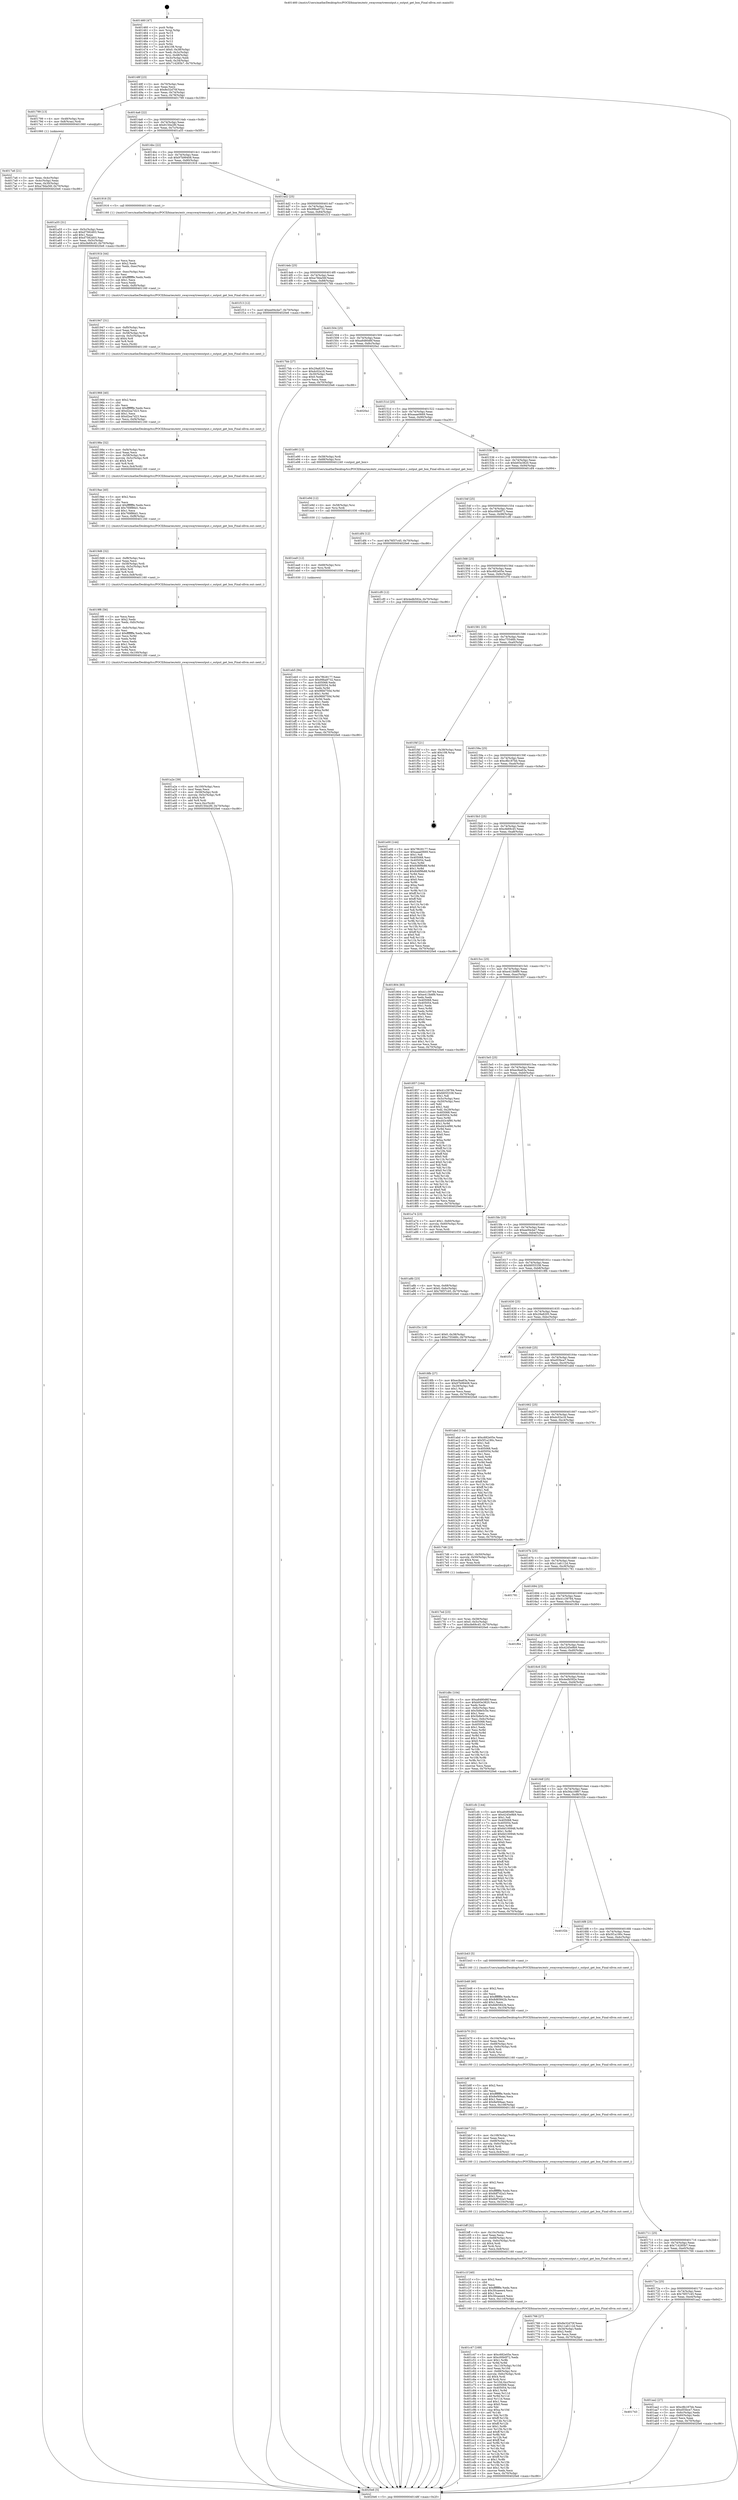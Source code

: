 digraph "0x401460" {
  label = "0x401460 (/mnt/c/Users/mathe/Desktop/tcc/POCII/binaries/extr_swayswaytreeoutput.c_output_get_box_Final-ollvm.out::main(0))"
  labelloc = "t"
  node[shape=record]

  Entry [label="",width=0.3,height=0.3,shape=circle,fillcolor=black,style=filled]
  "0x40148f" [label="{
     0x40148f [23]\l
     | [instrs]\l
     &nbsp;&nbsp;0x40148f \<+3\>: mov -0x70(%rbp),%eax\l
     &nbsp;&nbsp;0x401492 \<+2\>: mov %eax,%ecx\l
     &nbsp;&nbsp;0x401494 \<+6\>: sub $0x8e32d70f,%ecx\l
     &nbsp;&nbsp;0x40149a \<+3\>: mov %eax,-0x74(%rbp)\l
     &nbsp;&nbsp;0x40149d \<+3\>: mov %ecx,-0x78(%rbp)\l
     &nbsp;&nbsp;0x4014a0 \<+6\>: je 0000000000401799 \<main+0x339\>\l
  }"]
  "0x401799" [label="{
     0x401799 [13]\l
     | [instrs]\l
     &nbsp;&nbsp;0x401799 \<+4\>: mov -0x48(%rbp),%rax\l
     &nbsp;&nbsp;0x40179d \<+4\>: mov 0x8(%rax),%rdi\l
     &nbsp;&nbsp;0x4017a1 \<+5\>: call 0000000000401060 \<atoi@plt\>\l
     | [calls]\l
     &nbsp;&nbsp;0x401060 \{1\} (unknown)\l
  }"]
  "0x4014a6" [label="{
     0x4014a6 [22]\l
     | [instrs]\l
     &nbsp;&nbsp;0x4014a6 \<+5\>: jmp 00000000004014ab \<main+0x4b\>\l
     &nbsp;&nbsp;0x4014ab \<+3\>: mov -0x74(%rbp),%eax\l
     &nbsp;&nbsp;0x4014ae \<+5\>: sub $0x9150e2f0,%eax\l
     &nbsp;&nbsp;0x4014b3 \<+3\>: mov %eax,-0x7c(%rbp)\l
     &nbsp;&nbsp;0x4014b6 \<+6\>: je 0000000000401a55 \<main+0x5f5\>\l
  }"]
  Exit [label="",width=0.3,height=0.3,shape=circle,fillcolor=black,style=filled,peripheries=2]
  "0x401a55" [label="{
     0x401a55 [31]\l
     | [instrs]\l
     &nbsp;&nbsp;0x401a55 \<+3\>: mov -0x5c(%rbp),%eax\l
     &nbsp;&nbsp;0x401a58 \<+5\>: sub $0xd7582d03,%eax\l
     &nbsp;&nbsp;0x401a5d \<+3\>: add $0x1,%eax\l
     &nbsp;&nbsp;0x401a60 \<+5\>: add $0xd7582d03,%eax\l
     &nbsp;&nbsp;0x401a65 \<+3\>: mov %eax,-0x5c(%rbp)\l
     &nbsp;&nbsp;0x401a68 \<+7\>: movl $0xcfe69c45,-0x70(%rbp)\l
     &nbsp;&nbsp;0x401a6f \<+5\>: jmp 00000000004020e6 \<main+0xc86\>\l
  }"]
  "0x4014bc" [label="{
     0x4014bc [22]\l
     | [instrs]\l
     &nbsp;&nbsp;0x4014bc \<+5\>: jmp 00000000004014c1 \<main+0x61\>\l
     &nbsp;&nbsp;0x4014c1 \<+3\>: mov -0x74(%rbp),%eax\l
     &nbsp;&nbsp;0x4014c4 \<+5\>: sub $0x97b99408,%eax\l
     &nbsp;&nbsp;0x4014c9 \<+3\>: mov %eax,-0x80(%rbp)\l
     &nbsp;&nbsp;0x4014cc \<+6\>: je 0000000000401916 \<main+0x4b6\>\l
  }"]
  "0x401eb5" [label="{
     0x401eb5 [94]\l
     | [instrs]\l
     &nbsp;&nbsp;0x401eb5 \<+5\>: mov $0x7f628177,%eax\l
     &nbsp;&nbsp;0x401eba \<+5\>: mov $0x99ba9732,%ecx\l
     &nbsp;&nbsp;0x401ebf \<+7\>: mov 0x405068,%edx\l
     &nbsp;&nbsp;0x401ec6 \<+8\>: mov 0x405054,%r8d\l
     &nbsp;&nbsp;0x401ece \<+3\>: mov %edx,%r9d\l
     &nbsp;&nbsp;0x401ed1 \<+7\>: sub $0x96fd750d,%r9d\l
     &nbsp;&nbsp;0x401ed8 \<+4\>: sub $0x1,%r9d\l
     &nbsp;&nbsp;0x401edc \<+7\>: add $0x96fd750d,%r9d\l
     &nbsp;&nbsp;0x401ee3 \<+4\>: imul %r9d,%edx\l
     &nbsp;&nbsp;0x401ee7 \<+3\>: and $0x1,%edx\l
     &nbsp;&nbsp;0x401eea \<+3\>: cmp $0x0,%edx\l
     &nbsp;&nbsp;0x401eed \<+4\>: sete %r10b\l
     &nbsp;&nbsp;0x401ef1 \<+4\>: cmp $0xa,%r8d\l
     &nbsp;&nbsp;0x401ef5 \<+4\>: setl %r11b\l
     &nbsp;&nbsp;0x401ef9 \<+3\>: mov %r10b,%bl\l
     &nbsp;&nbsp;0x401efc \<+3\>: and %r11b,%bl\l
     &nbsp;&nbsp;0x401eff \<+3\>: xor %r11b,%r10b\l
     &nbsp;&nbsp;0x401f02 \<+3\>: or %r10b,%bl\l
     &nbsp;&nbsp;0x401f05 \<+3\>: test $0x1,%bl\l
     &nbsp;&nbsp;0x401f08 \<+3\>: cmovne %ecx,%eax\l
     &nbsp;&nbsp;0x401f0b \<+3\>: mov %eax,-0x70(%rbp)\l
     &nbsp;&nbsp;0x401f0e \<+5\>: jmp 00000000004020e6 \<main+0xc86\>\l
  }"]
  "0x401916" [label="{
     0x401916 [5]\l
     | [instrs]\l
     &nbsp;&nbsp;0x401916 \<+5\>: call 0000000000401160 \<next_i\>\l
     | [calls]\l
     &nbsp;&nbsp;0x401160 \{1\} (/mnt/c/Users/mathe/Desktop/tcc/POCII/binaries/extr_swayswaytreeoutput.c_output_get_box_Final-ollvm.out::next_i)\l
  }"]
  "0x4014d2" [label="{
     0x4014d2 [25]\l
     | [instrs]\l
     &nbsp;&nbsp;0x4014d2 \<+5\>: jmp 00000000004014d7 \<main+0x77\>\l
     &nbsp;&nbsp;0x4014d7 \<+3\>: mov -0x74(%rbp),%eax\l
     &nbsp;&nbsp;0x4014da \<+5\>: sub $0x99ba9732,%eax\l
     &nbsp;&nbsp;0x4014df \<+6\>: mov %eax,-0x84(%rbp)\l
     &nbsp;&nbsp;0x4014e5 \<+6\>: je 0000000000401f13 \<main+0xab3\>\l
  }"]
  "0x401ea9" [label="{
     0x401ea9 [12]\l
     | [instrs]\l
     &nbsp;&nbsp;0x401ea9 \<+4\>: mov -0x68(%rbp),%rsi\l
     &nbsp;&nbsp;0x401ead \<+3\>: mov %rsi,%rdi\l
     &nbsp;&nbsp;0x401eb0 \<+5\>: call 0000000000401030 \<free@plt\>\l
     | [calls]\l
     &nbsp;&nbsp;0x401030 \{1\} (unknown)\l
  }"]
  "0x401f13" [label="{
     0x401f13 [12]\l
     | [instrs]\l
     &nbsp;&nbsp;0x401f13 \<+7\>: movl $0xee94cbe7,-0x70(%rbp)\l
     &nbsp;&nbsp;0x401f1a \<+5\>: jmp 00000000004020e6 \<main+0xc86\>\l
  }"]
  "0x4014eb" [label="{
     0x4014eb [25]\l
     | [instrs]\l
     &nbsp;&nbsp;0x4014eb \<+5\>: jmp 00000000004014f0 \<main+0x90\>\l
     &nbsp;&nbsp;0x4014f0 \<+3\>: mov -0x74(%rbp),%eax\l
     &nbsp;&nbsp;0x4014f3 \<+5\>: sub $0xa78da56f,%eax\l
     &nbsp;&nbsp;0x4014f8 \<+6\>: mov %eax,-0x88(%rbp)\l
     &nbsp;&nbsp;0x4014fe \<+6\>: je 00000000004017bb \<main+0x35b\>\l
  }"]
  "0x401e9d" [label="{
     0x401e9d [12]\l
     | [instrs]\l
     &nbsp;&nbsp;0x401e9d \<+4\>: mov -0x58(%rbp),%rsi\l
     &nbsp;&nbsp;0x401ea1 \<+3\>: mov %rsi,%rdi\l
     &nbsp;&nbsp;0x401ea4 \<+5\>: call 0000000000401030 \<free@plt\>\l
     | [calls]\l
     &nbsp;&nbsp;0x401030 \{1\} (unknown)\l
  }"]
  "0x4017bb" [label="{
     0x4017bb [27]\l
     | [instrs]\l
     &nbsp;&nbsp;0x4017bb \<+5\>: mov $0x29a8205,%eax\l
     &nbsp;&nbsp;0x4017c0 \<+5\>: mov $0xdc02a18,%ecx\l
     &nbsp;&nbsp;0x4017c5 \<+3\>: mov -0x30(%rbp),%edx\l
     &nbsp;&nbsp;0x4017c8 \<+3\>: cmp $0x0,%edx\l
     &nbsp;&nbsp;0x4017cb \<+3\>: cmove %ecx,%eax\l
     &nbsp;&nbsp;0x4017ce \<+3\>: mov %eax,-0x70(%rbp)\l
     &nbsp;&nbsp;0x4017d1 \<+5\>: jmp 00000000004020e6 \<main+0xc86\>\l
  }"]
  "0x401504" [label="{
     0x401504 [25]\l
     | [instrs]\l
     &nbsp;&nbsp;0x401504 \<+5\>: jmp 0000000000401509 \<main+0xa9\>\l
     &nbsp;&nbsp;0x401509 \<+3\>: mov -0x74(%rbp),%eax\l
     &nbsp;&nbsp;0x40150c \<+5\>: sub $0xa8480d6f,%eax\l
     &nbsp;&nbsp;0x401511 \<+6\>: mov %eax,-0x8c(%rbp)\l
     &nbsp;&nbsp;0x401517 \<+6\>: je 00000000004020a1 \<main+0xc41\>\l
  }"]
  "0x401c47" [label="{
     0x401c47 [169]\l
     | [instrs]\l
     &nbsp;&nbsp;0x401c47 \<+5\>: mov $0xc682e05e,%ecx\l
     &nbsp;&nbsp;0x401c4c \<+5\>: mov $0xc00b0f72,%edx\l
     &nbsp;&nbsp;0x401c51 \<+3\>: mov $0x1,%r8b\l
     &nbsp;&nbsp;0x401c54 \<+3\>: xor %r9d,%r9d\l
     &nbsp;&nbsp;0x401c57 \<+7\>: mov -0x110(%rbp),%r10d\l
     &nbsp;&nbsp;0x401c5e \<+4\>: imul %eax,%r10d\l
     &nbsp;&nbsp;0x401c62 \<+4\>: mov -0x68(%rbp),%rsi\l
     &nbsp;&nbsp;0x401c66 \<+4\>: movslq -0x6c(%rbp),%rdi\l
     &nbsp;&nbsp;0x401c6a \<+4\>: shl $0x4,%rdi\l
     &nbsp;&nbsp;0x401c6e \<+3\>: add %rdi,%rsi\l
     &nbsp;&nbsp;0x401c71 \<+4\>: mov %r10d,0xc(%rsi)\l
     &nbsp;&nbsp;0x401c75 \<+7\>: mov 0x405068,%eax\l
     &nbsp;&nbsp;0x401c7c \<+8\>: mov 0x405054,%r10d\l
     &nbsp;&nbsp;0x401c84 \<+4\>: sub $0x1,%r9d\l
     &nbsp;&nbsp;0x401c88 \<+3\>: mov %eax,%r11d\l
     &nbsp;&nbsp;0x401c8b \<+3\>: add %r9d,%r11d\l
     &nbsp;&nbsp;0x401c8e \<+4\>: imul %r11d,%eax\l
     &nbsp;&nbsp;0x401c92 \<+3\>: and $0x1,%eax\l
     &nbsp;&nbsp;0x401c95 \<+3\>: cmp $0x0,%eax\l
     &nbsp;&nbsp;0x401c98 \<+3\>: sete %bl\l
     &nbsp;&nbsp;0x401c9b \<+4\>: cmp $0xa,%r10d\l
     &nbsp;&nbsp;0x401c9f \<+4\>: setl %r14b\l
     &nbsp;&nbsp;0x401ca3 \<+3\>: mov %bl,%r15b\l
     &nbsp;&nbsp;0x401ca6 \<+4\>: xor $0xff,%r15b\l
     &nbsp;&nbsp;0x401caa \<+3\>: mov %r14b,%r12b\l
     &nbsp;&nbsp;0x401cad \<+4\>: xor $0xff,%r12b\l
     &nbsp;&nbsp;0x401cb1 \<+4\>: xor $0x1,%r8b\l
     &nbsp;&nbsp;0x401cb5 \<+3\>: mov %r15b,%r13b\l
     &nbsp;&nbsp;0x401cb8 \<+4\>: and $0xff,%r13b\l
     &nbsp;&nbsp;0x401cbc \<+3\>: and %r8b,%bl\l
     &nbsp;&nbsp;0x401cbf \<+3\>: mov %r12b,%al\l
     &nbsp;&nbsp;0x401cc2 \<+2\>: and $0xff,%al\l
     &nbsp;&nbsp;0x401cc4 \<+3\>: and %r8b,%r14b\l
     &nbsp;&nbsp;0x401cc7 \<+3\>: or %bl,%r13b\l
     &nbsp;&nbsp;0x401cca \<+3\>: or %r14b,%al\l
     &nbsp;&nbsp;0x401ccd \<+3\>: xor %al,%r13b\l
     &nbsp;&nbsp;0x401cd0 \<+3\>: or %r12b,%r15b\l
     &nbsp;&nbsp;0x401cd3 \<+4\>: xor $0xff,%r15b\l
     &nbsp;&nbsp;0x401cd7 \<+4\>: or $0x1,%r8b\l
     &nbsp;&nbsp;0x401cdb \<+3\>: and %r8b,%r15b\l
     &nbsp;&nbsp;0x401cde \<+3\>: or %r15b,%r13b\l
     &nbsp;&nbsp;0x401ce1 \<+4\>: test $0x1,%r13b\l
     &nbsp;&nbsp;0x401ce5 \<+3\>: cmovne %edx,%ecx\l
     &nbsp;&nbsp;0x401ce8 \<+3\>: mov %ecx,-0x70(%rbp)\l
     &nbsp;&nbsp;0x401ceb \<+5\>: jmp 00000000004020e6 \<main+0xc86\>\l
  }"]
  "0x4020a1" [label="{
     0x4020a1\l
  }", style=dashed]
  "0x40151d" [label="{
     0x40151d [25]\l
     | [instrs]\l
     &nbsp;&nbsp;0x40151d \<+5\>: jmp 0000000000401522 \<main+0xc2\>\l
     &nbsp;&nbsp;0x401522 \<+3\>: mov -0x74(%rbp),%eax\l
     &nbsp;&nbsp;0x401525 \<+5\>: sub $0xaaae0669,%eax\l
     &nbsp;&nbsp;0x40152a \<+6\>: mov %eax,-0x90(%rbp)\l
     &nbsp;&nbsp;0x401530 \<+6\>: je 0000000000401e90 \<main+0xa30\>\l
  }"]
  "0x401c1f" [label="{
     0x401c1f [40]\l
     | [instrs]\l
     &nbsp;&nbsp;0x401c1f \<+5\>: mov $0x2,%ecx\l
     &nbsp;&nbsp;0x401c24 \<+1\>: cltd\l
     &nbsp;&nbsp;0x401c25 \<+2\>: idiv %ecx\l
     &nbsp;&nbsp;0x401c27 \<+6\>: imul $0xfffffffe,%edx,%ecx\l
     &nbsp;&nbsp;0x401c2d \<+6\>: sub $0x30caeee4,%ecx\l
     &nbsp;&nbsp;0x401c33 \<+3\>: add $0x1,%ecx\l
     &nbsp;&nbsp;0x401c36 \<+6\>: add $0x30caeee4,%ecx\l
     &nbsp;&nbsp;0x401c3c \<+6\>: mov %ecx,-0x110(%rbp)\l
     &nbsp;&nbsp;0x401c42 \<+5\>: call 0000000000401160 \<next_i\>\l
     | [calls]\l
     &nbsp;&nbsp;0x401160 \{1\} (/mnt/c/Users/mathe/Desktop/tcc/POCII/binaries/extr_swayswaytreeoutput.c_output_get_box_Final-ollvm.out::next_i)\l
  }"]
  "0x401e90" [label="{
     0x401e90 [13]\l
     | [instrs]\l
     &nbsp;&nbsp;0x401e90 \<+4\>: mov -0x58(%rbp),%rdi\l
     &nbsp;&nbsp;0x401e94 \<+4\>: mov -0x68(%rbp),%rsi\l
     &nbsp;&nbsp;0x401e98 \<+5\>: call 0000000000401240 \<output_get_box\>\l
     | [calls]\l
     &nbsp;&nbsp;0x401240 \{1\} (/mnt/c/Users/mathe/Desktop/tcc/POCII/binaries/extr_swayswaytreeoutput.c_output_get_box_Final-ollvm.out::output_get_box)\l
  }"]
  "0x401536" [label="{
     0x401536 [25]\l
     | [instrs]\l
     &nbsp;&nbsp;0x401536 \<+5\>: jmp 000000000040153b \<main+0xdb\>\l
     &nbsp;&nbsp;0x40153b \<+3\>: mov -0x74(%rbp),%eax\l
     &nbsp;&nbsp;0x40153e \<+5\>: sub $0xb93e3820,%eax\l
     &nbsp;&nbsp;0x401543 \<+6\>: mov %eax,-0x94(%rbp)\l
     &nbsp;&nbsp;0x401549 \<+6\>: je 0000000000401df4 \<main+0x994\>\l
  }"]
  "0x401bff" [label="{
     0x401bff [32]\l
     | [instrs]\l
     &nbsp;&nbsp;0x401bff \<+6\>: mov -0x10c(%rbp),%ecx\l
     &nbsp;&nbsp;0x401c05 \<+3\>: imul %eax,%ecx\l
     &nbsp;&nbsp;0x401c08 \<+4\>: mov -0x68(%rbp),%rsi\l
     &nbsp;&nbsp;0x401c0c \<+4\>: movslq -0x6c(%rbp),%rdi\l
     &nbsp;&nbsp;0x401c10 \<+4\>: shl $0x4,%rdi\l
     &nbsp;&nbsp;0x401c14 \<+3\>: add %rdi,%rsi\l
     &nbsp;&nbsp;0x401c17 \<+3\>: mov %ecx,0x8(%rsi)\l
     &nbsp;&nbsp;0x401c1a \<+5\>: call 0000000000401160 \<next_i\>\l
     | [calls]\l
     &nbsp;&nbsp;0x401160 \{1\} (/mnt/c/Users/mathe/Desktop/tcc/POCII/binaries/extr_swayswaytreeoutput.c_output_get_box_Final-ollvm.out::next_i)\l
  }"]
  "0x401df4" [label="{
     0x401df4 [12]\l
     | [instrs]\l
     &nbsp;&nbsp;0x401df4 \<+7\>: movl $0x76f37c45,-0x70(%rbp)\l
     &nbsp;&nbsp;0x401dfb \<+5\>: jmp 00000000004020e6 \<main+0xc86\>\l
  }"]
  "0x40154f" [label="{
     0x40154f [25]\l
     | [instrs]\l
     &nbsp;&nbsp;0x40154f \<+5\>: jmp 0000000000401554 \<main+0xf4\>\l
     &nbsp;&nbsp;0x401554 \<+3\>: mov -0x74(%rbp),%eax\l
     &nbsp;&nbsp;0x401557 \<+5\>: sub $0xc00b0f72,%eax\l
     &nbsp;&nbsp;0x40155c \<+6\>: mov %eax,-0x98(%rbp)\l
     &nbsp;&nbsp;0x401562 \<+6\>: je 0000000000401cf0 \<main+0x890\>\l
  }"]
  "0x401bd7" [label="{
     0x401bd7 [40]\l
     | [instrs]\l
     &nbsp;&nbsp;0x401bd7 \<+5\>: mov $0x2,%ecx\l
     &nbsp;&nbsp;0x401bdc \<+1\>: cltd\l
     &nbsp;&nbsp;0x401bdd \<+2\>: idiv %ecx\l
     &nbsp;&nbsp;0x401bdf \<+6\>: imul $0xfffffffe,%edx,%ecx\l
     &nbsp;&nbsp;0x401be5 \<+6\>: sub $0x8df7d2a3,%ecx\l
     &nbsp;&nbsp;0x401beb \<+3\>: add $0x1,%ecx\l
     &nbsp;&nbsp;0x401bee \<+6\>: add $0x8df7d2a3,%ecx\l
     &nbsp;&nbsp;0x401bf4 \<+6\>: mov %ecx,-0x10c(%rbp)\l
     &nbsp;&nbsp;0x401bfa \<+5\>: call 0000000000401160 \<next_i\>\l
     | [calls]\l
     &nbsp;&nbsp;0x401160 \{1\} (/mnt/c/Users/mathe/Desktop/tcc/POCII/binaries/extr_swayswaytreeoutput.c_output_get_box_Final-ollvm.out::next_i)\l
  }"]
  "0x401cf0" [label="{
     0x401cf0 [12]\l
     | [instrs]\l
     &nbsp;&nbsp;0x401cf0 \<+7\>: movl $0x4edb592e,-0x70(%rbp)\l
     &nbsp;&nbsp;0x401cf7 \<+5\>: jmp 00000000004020e6 \<main+0xc86\>\l
  }"]
  "0x401568" [label="{
     0x401568 [25]\l
     | [instrs]\l
     &nbsp;&nbsp;0x401568 \<+5\>: jmp 000000000040156d \<main+0x10d\>\l
     &nbsp;&nbsp;0x40156d \<+3\>: mov -0x74(%rbp),%eax\l
     &nbsp;&nbsp;0x401570 \<+5\>: sub $0xc682e05e,%eax\l
     &nbsp;&nbsp;0x401575 \<+6\>: mov %eax,-0x9c(%rbp)\l
     &nbsp;&nbsp;0x40157b \<+6\>: je 0000000000401f70 \<main+0xb10\>\l
  }"]
  "0x401bb7" [label="{
     0x401bb7 [32]\l
     | [instrs]\l
     &nbsp;&nbsp;0x401bb7 \<+6\>: mov -0x108(%rbp),%ecx\l
     &nbsp;&nbsp;0x401bbd \<+3\>: imul %eax,%ecx\l
     &nbsp;&nbsp;0x401bc0 \<+4\>: mov -0x68(%rbp),%rsi\l
     &nbsp;&nbsp;0x401bc4 \<+4\>: movslq -0x6c(%rbp),%rdi\l
     &nbsp;&nbsp;0x401bc8 \<+4\>: shl $0x4,%rdi\l
     &nbsp;&nbsp;0x401bcc \<+3\>: add %rdi,%rsi\l
     &nbsp;&nbsp;0x401bcf \<+3\>: mov %ecx,0x4(%rsi)\l
     &nbsp;&nbsp;0x401bd2 \<+5\>: call 0000000000401160 \<next_i\>\l
     | [calls]\l
     &nbsp;&nbsp;0x401160 \{1\} (/mnt/c/Users/mathe/Desktop/tcc/POCII/binaries/extr_swayswaytreeoutput.c_output_get_box_Final-ollvm.out::next_i)\l
  }"]
  "0x401f70" [label="{
     0x401f70\l
  }", style=dashed]
  "0x401581" [label="{
     0x401581 [25]\l
     | [instrs]\l
     &nbsp;&nbsp;0x401581 \<+5\>: jmp 0000000000401586 \<main+0x126\>\l
     &nbsp;&nbsp;0x401586 \<+3\>: mov -0x74(%rbp),%eax\l
     &nbsp;&nbsp;0x401589 \<+5\>: sub $0xc75546fc,%eax\l
     &nbsp;&nbsp;0x40158e \<+6\>: mov %eax,-0xa0(%rbp)\l
     &nbsp;&nbsp;0x401594 \<+6\>: je 0000000000401f4f \<main+0xaef\>\l
  }"]
  "0x401b8f" [label="{
     0x401b8f [40]\l
     | [instrs]\l
     &nbsp;&nbsp;0x401b8f \<+5\>: mov $0x2,%ecx\l
     &nbsp;&nbsp;0x401b94 \<+1\>: cltd\l
     &nbsp;&nbsp;0x401b95 \<+2\>: idiv %ecx\l
     &nbsp;&nbsp;0x401b97 \<+6\>: imul $0xfffffffe,%edx,%ecx\l
     &nbsp;&nbsp;0x401b9d \<+6\>: sub $0x8ef49aac,%ecx\l
     &nbsp;&nbsp;0x401ba3 \<+3\>: add $0x1,%ecx\l
     &nbsp;&nbsp;0x401ba6 \<+6\>: add $0x8ef49aac,%ecx\l
     &nbsp;&nbsp;0x401bac \<+6\>: mov %ecx,-0x108(%rbp)\l
     &nbsp;&nbsp;0x401bb2 \<+5\>: call 0000000000401160 \<next_i\>\l
     | [calls]\l
     &nbsp;&nbsp;0x401160 \{1\} (/mnt/c/Users/mathe/Desktop/tcc/POCII/binaries/extr_swayswaytreeoutput.c_output_get_box_Final-ollvm.out::next_i)\l
  }"]
  "0x401f4f" [label="{
     0x401f4f [21]\l
     | [instrs]\l
     &nbsp;&nbsp;0x401f4f \<+3\>: mov -0x38(%rbp),%eax\l
     &nbsp;&nbsp;0x401f52 \<+7\>: add $0x108,%rsp\l
     &nbsp;&nbsp;0x401f59 \<+1\>: pop %rbx\l
     &nbsp;&nbsp;0x401f5a \<+2\>: pop %r12\l
     &nbsp;&nbsp;0x401f5c \<+2\>: pop %r13\l
     &nbsp;&nbsp;0x401f5e \<+2\>: pop %r14\l
     &nbsp;&nbsp;0x401f60 \<+2\>: pop %r15\l
     &nbsp;&nbsp;0x401f62 \<+1\>: pop %rbp\l
     &nbsp;&nbsp;0x401f63 \<+1\>: ret\l
  }"]
  "0x40159a" [label="{
     0x40159a [25]\l
     | [instrs]\l
     &nbsp;&nbsp;0x40159a \<+5\>: jmp 000000000040159f \<main+0x13f\>\l
     &nbsp;&nbsp;0x40159f \<+3\>: mov -0x74(%rbp),%eax\l
     &nbsp;&nbsp;0x4015a2 \<+5\>: sub $0xc8b187bb,%eax\l
     &nbsp;&nbsp;0x4015a7 \<+6\>: mov %eax,-0xa4(%rbp)\l
     &nbsp;&nbsp;0x4015ad \<+6\>: je 0000000000401e00 \<main+0x9a0\>\l
  }"]
  "0x401b70" [label="{
     0x401b70 [31]\l
     | [instrs]\l
     &nbsp;&nbsp;0x401b70 \<+6\>: mov -0x104(%rbp),%ecx\l
     &nbsp;&nbsp;0x401b76 \<+3\>: imul %eax,%ecx\l
     &nbsp;&nbsp;0x401b79 \<+4\>: mov -0x68(%rbp),%rsi\l
     &nbsp;&nbsp;0x401b7d \<+4\>: movslq -0x6c(%rbp),%rdi\l
     &nbsp;&nbsp;0x401b81 \<+4\>: shl $0x4,%rdi\l
     &nbsp;&nbsp;0x401b85 \<+3\>: add %rdi,%rsi\l
     &nbsp;&nbsp;0x401b88 \<+2\>: mov %ecx,(%rsi)\l
     &nbsp;&nbsp;0x401b8a \<+5\>: call 0000000000401160 \<next_i\>\l
     | [calls]\l
     &nbsp;&nbsp;0x401160 \{1\} (/mnt/c/Users/mathe/Desktop/tcc/POCII/binaries/extr_swayswaytreeoutput.c_output_get_box_Final-ollvm.out::next_i)\l
  }"]
  "0x401e00" [label="{
     0x401e00 [144]\l
     | [instrs]\l
     &nbsp;&nbsp;0x401e00 \<+5\>: mov $0x7f628177,%eax\l
     &nbsp;&nbsp;0x401e05 \<+5\>: mov $0xaaae0669,%ecx\l
     &nbsp;&nbsp;0x401e0a \<+2\>: mov $0x1,%dl\l
     &nbsp;&nbsp;0x401e0c \<+7\>: mov 0x405068,%esi\l
     &nbsp;&nbsp;0x401e13 \<+7\>: mov 0x405054,%edi\l
     &nbsp;&nbsp;0x401e1a \<+3\>: mov %esi,%r8d\l
     &nbsp;&nbsp;0x401e1d \<+7\>: sub $0x848f9b88,%r8d\l
     &nbsp;&nbsp;0x401e24 \<+4\>: sub $0x1,%r8d\l
     &nbsp;&nbsp;0x401e28 \<+7\>: add $0x848f9b88,%r8d\l
     &nbsp;&nbsp;0x401e2f \<+4\>: imul %r8d,%esi\l
     &nbsp;&nbsp;0x401e33 \<+3\>: and $0x1,%esi\l
     &nbsp;&nbsp;0x401e36 \<+3\>: cmp $0x0,%esi\l
     &nbsp;&nbsp;0x401e39 \<+4\>: sete %r9b\l
     &nbsp;&nbsp;0x401e3d \<+3\>: cmp $0xa,%edi\l
     &nbsp;&nbsp;0x401e40 \<+4\>: setl %r10b\l
     &nbsp;&nbsp;0x401e44 \<+3\>: mov %r9b,%r11b\l
     &nbsp;&nbsp;0x401e47 \<+4\>: xor $0xff,%r11b\l
     &nbsp;&nbsp;0x401e4b \<+3\>: mov %r10b,%bl\l
     &nbsp;&nbsp;0x401e4e \<+3\>: xor $0xff,%bl\l
     &nbsp;&nbsp;0x401e51 \<+3\>: xor $0x0,%dl\l
     &nbsp;&nbsp;0x401e54 \<+3\>: mov %r11b,%r14b\l
     &nbsp;&nbsp;0x401e57 \<+4\>: and $0x0,%r14b\l
     &nbsp;&nbsp;0x401e5b \<+3\>: and %dl,%r9b\l
     &nbsp;&nbsp;0x401e5e \<+3\>: mov %bl,%r15b\l
     &nbsp;&nbsp;0x401e61 \<+4\>: and $0x0,%r15b\l
     &nbsp;&nbsp;0x401e65 \<+3\>: and %dl,%r10b\l
     &nbsp;&nbsp;0x401e68 \<+3\>: or %r9b,%r14b\l
     &nbsp;&nbsp;0x401e6b \<+3\>: or %r10b,%r15b\l
     &nbsp;&nbsp;0x401e6e \<+3\>: xor %r15b,%r14b\l
     &nbsp;&nbsp;0x401e71 \<+3\>: or %bl,%r11b\l
     &nbsp;&nbsp;0x401e74 \<+4\>: xor $0xff,%r11b\l
     &nbsp;&nbsp;0x401e78 \<+3\>: or $0x0,%dl\l
     &nbsp;&nbsp;0x401e7b \<+3\>: and %dl,%r11b\l
     &nbsp;&nbsp;0x401e7e \<+3\>: or %r11b,%r14b\l
     &nbsp;&nbsp;0x401e81 \<+4\>: test $0x1,%r14b\l
     &nbsp;&nbsp;0x401e85 \<+3\>: cmovne %ecx,%eax\l
     &nbsp;&nbsp;0x401e88 \<+3\>: mov %eax,-0x70(%rbp)\l
     &nbsp;&nbsp;0x401e8b \<+5\>: jmp 00000000004020e6 \<main+0xc86\>\l
  }"]
  "0x4015b3" [label="{
     0x4015b3 [25]\l
     | [instrs]\l
     &nbsp;&nbsp;0x4015b3 \<+5\>: jmp 00000000004015b8 \<main+0x158\>\l
     &nbsp;&nbsp;0x4015b8 \<+3\>: mov -0x74(%rbp),%eax\l
     &nbsp;&nbsp;0x4015bb \<+5\>: sub $0xcfe69c45,%eax\l
     &nbsp;&nbsp;0x4015c0 \<+6\>: mov %eax,-0xa8(%rbp)\l
     &nbsp;&nbsp;0x4015c6 \<+6\>: je 0000000000401804 \<main+0x3a4\>\l
  }"]
  "0x401b48" [label="{
     0x401b48 [40]\l
     | [instrs]\l
     &nbsp;&nbsp;0x401b48 \<+5\>: mov $0x2,%ecx\l
     &nbsp;&nbsp;0x401b4d \<+1\>: cltd\l
     &nbsp;&nbsp;0x401b4e \<+2\>: idiv %ecx\l
     &nbsp;&nbsp;0x401b50 \<+6\>: imul $0xfffffffe,%edx,%ecx\l
     &nbsp;&nbsp;0x401b56 \<+6\>: sub $0x8d65842b,%ecx\l
     &nbsp;&nbsp;0x401b5c \<+3\>: add $0x1,%ecx\l
     &nbsp;&nbsp;0x401b5f \<+6\>: add $0x8d65842b,%ecx\l
     &nbsp;&nbsp;0x401b65 \<+6\>: mov %ecx,-0x104(%rbp)\l
     &nbsp;&nbsp;0x401b6b \<+5\>: call 0000000000401160 \<next_i\>\l
     | [calls]\l
     &nbsp;&nbsp;0x401160 \{1\} (/mnt/c/Users/mathe/Desktop/tcc/POCII/binaries/extr_swayswaytreeoutput.c_output_get_box_Final-ollvm.out::next_i)\l
  }"]
  "0x401804" [label="{
     0x401804 [83]\l
     | [instrs]\l
     &nbsp;&nbsp;0x401804 \<+5\>: mov $0x41c39784,%eax\l
     &nbsp;&nbsp;0x401809 \<+5\>: mov $0xe413b8f9,%ecx\l
     &nbsp;&nbsp;0x40180e \<+2\>: xor %edx,%edx\l
     &nbsp;&nbsp;0x401810 \<+7\>: mov 0x405068,%esi\l
     &nbsp;&nbsp;0x401817 \<+7\>: mov 0x405054,%edi\l
     &nbsp;&nbsp;0x40181e \<+3\>: sub $0x1,%edx\l
     &nbsp;&nbsp;0x401821 \<+3\>: mov %esi,%r8d\l
     &nbsp;&nbsp;0x401824 \<+3\>: add %edx,%r8d\l
     &nbsp;&nbsp;0x401827 \<+4\>: imul %r8d,%esi\l
     &nbsp;&nbsp;0x40182b \<+3\>: and $0x1,%esi\l
     &nbsp;&nbsp;0x40182e \<+3\>: cmp $0x0,%esi\l
     &nbsp;&nbsp;0x401831 \<+4\>: sete %r9b\l
     &nbsp;&nbsp;0x401835 \<+3\>: cmp $0xa,%edi\l
     &nbsp;&nbsp;0x401838 \<+4\>: setl %r10b\l
     &nbsp;&nbsp;0x40183c \<+3\>: mov %r9b,%r11b\l
     &nbsp;&nbsp;0x40183f \<+3\>: and %r10b,%r11b\l
     &nbsp;&nbsp;0x401842 \<+3\>: xor %r10b,%r9b\l
     &nbsp;&nbsp;0x401845 \<+3\>: or %r9b,%r11b\l
     &nbsp;&nbsp;0x401848 \<+4\>: test $0x1,%r11b\l
     &nbsp;&nbsp;0x40184c \<+3\>: cmovne %ecx,%eax\l
     &nbsp;&nbsp;0x40184f \<+3\>: mov %eax,-0x70(%rbp)\l
     &nbsp;&nbsp;0x401852 \<+5\>: jmp 00000000004020e6 \<main+0xc86\>\l
  }"]
  "0x4015cc" [label="{
     0x4015cc [25]\l
     | [instrs]\l
     &nbsp;&nbsp;0x4015cc \<+5\>: jmp 00000000004015d1 \<main+0x171\>\l
     &nbsp;&nbsp;0x4015d1 \<+3\>: mov -0x74(%rbp),%eax\l
     &nbsp;&nbsp;0x4015d4 \<+5\>: sub $0xe413b8f9,%eax\l
     &nbsp;&nbsp;0x4015d9 \<+6\>: mov %eax,-0xac(%rbp)\l
     &nbsp;&nbsp;0x4015df \<+6\>: je 0000000000401857 \<main+0x3f7\>\l
  }"]
  "0x401743" [label="{
     0x401743\l
  }", style=dashed]
  "0x401857" [label="{
     0x401857 [164]\l
     | [instrs]\l
     &nbsp;&nbsp;0x401857 \<+5\>: mov $0x41c39784,%eax\l
     &nbsp;&nbsp;0x40185c \<+5\>: mov $0xfd055338,%ecx\l
     &nbsp;&nbsp;0x401861 \<+2\>: mov $0x1,%dl\l
     &nbsp;&nbsp;0x401863 \<+3\>: mov -0x5c(%rbp),%esi\l
     &nbsp;&nbsp;0x401866 \<+3\>: cmp -0x50(%rbp),%esi\l
     &nbsp;&nbsp;0x401869 \<+4\>: setl %dil\l
     &nbsp;&nbsp;0x40186d \<+4\>: and $0x1,%dil\l
     &nbsp;&nbsp;0x401871 \<+4\>: mov %dil,-0x29(%rbp)\l
     &nbsp;&nbsp;0x401875 \<+7\>: mov 0x405068,%esi\l
     &nbsp;&nbsp;0x40187c \<+8\>: mov 0x405054,%r8d\l
     &nbsp;&nbsp;0x401884 \<+3\>: mov %esi,%r9d\l
     &nbsp;&nbsp;0x401887 \<+7\>: sub $0xd43c4f90,%r9d\l
     &nbsp;&nbsp;0x40188e \<+4\>: sub $0x1,%r9d\l
     &nbsp;&nbsp;0x401892 \<+7\>: add $0xd43c4f90,%r9d\l
     &nbsp;&nbsp;0x401899 \<+4\>: imul %r9d,%esi\l
     &nbsp;&nbsp;0x40189d \<+3\>: and $0x1,%esi\l
     &nbsp;&nbsp;0x4018a0 \<+3\>: cmp $0x0,%esi\l
     &nbsp;&nbsp;0x4018a3 \<+4\>: sete %dil\l
     &nbsp;&nbsp;0x4018a7 \<+4\>: cmp $0xa,%r8d\l
     &nbsp;&nbsp;0x4018ab \<+4\>: setl %r10b\l
     &nbsp;&nbsp;0x4018af \<+3\>: mov %dil,%r11b\l
     &nbsp;&nbsp;0x4018b2 \<+4\>: xor $0xff,%r11b\l
     &nbsp;&nbsp;0x4018b6 \<+3\>: mov %r10b,%bl\l
     &nbsp;&nbsp;0x4018b9 \<+3\>: xor $0xff,%bl\l
     &nbsp;&nbsp;0x4018bc \<+3\>: xor $0x0,%dl\l
     &nbsp;&nbsp;0x4018bf \<+3\>: mov %r11b,%r14b\l
     &nbsp;&nbsp;0x4018c2 \<+4\>: and $0x0,%r14b\l
     &nbsp;&nbsp;0x4018c6 \<+3\>: and %dl,%dil\l
     &nbsp;&nbsp;0x4018c9 \<+3\>: mov %bl,%r15b\l
     &nbsp;&nbsp;0x4018cc \<+4\>: and $0x0,%r15b\l
     &nbsp;&nbsp;0x4018d0 \<+3\>: and %dl,%r10b\l
     &nbsp;&nbsp;0x4018d3 \<+3\>: or %dil,%r14b\l
     &nbsp;&nbsp;0x4018d6 \<+3\>: or %r10b,%r15b\l
     &nbsp;&nbsp;0x4018d9 \<+3\>: xor %r15b,%r14b\l
     &nbsp;&nbsp;0x4018dc \<+3\>: or %bl,%r11b\l
     &nbsp;&nbsp;0x4018df \<+4\>: xor $0xff,%r11b\l
     &nbsp;&nbsp;0x4018e3 \<+3\>: or $0x0,%dl\l
     &nbsp;&nbsp;0x4018e6 \<+3\>: and %dl,%r11b\l
     &nbsp;&nbsp;0x4018e9 \<+3\>: or %r11b,%r14b\l
     &nbsp;&nbsp;0x4018ec \<+4\>: test $0x1,%r14b\l
     &nbsp;&nbsp;0x4018f0 \<+3\>: cmovne %ecx,%eax\l
     &nbsp;&nbsp;0x4018f3 \<+3\>: mov %eax,-0x70(%rbp)\l
     &nbsp;&nbsp;0x4018f6 \<+5\>: jmp 00000000004020e6 \<main+0xc86\>\l
  }"]
  "0x4015e5" [label="{
     0x4015e5 [25]\l
     | [instrs]\l
     &nbsp;&nbsp;0x4015e5 \<+5\>: jmp 00000000004015ea \<main+0x18a\>\l
     &nbsp;&nbsp;0x4015ea \<+3\>: mov -0x74(%rbp),%eax\l
     &nbsp;&nbsp;0x4015ed \<+5\>: sub $0xecfea63a,%eax\l
     &nbsp;&nbsp;0x4015f2 \<+6\>: mov %eax,-0xb0(%rbp)\l
     &nbsp;&nbsp;0x4015f8 \<+6\>: je 0000000000401a74 \<main+0x614\>\l
  }"]
  "0x401aa2" [label="{
     0x401aa2 [27]\l
     | [instrs]\l
     &nbsp;&nbsp;0x401aa2 \<+5\>: mov $0xc8b187bb,%eax\l
     &nbsp;&nbsp;0x401aa7 \<+5\>: mov $0xd55bce7,%ecx\l
     &nbsp;&nbsp;0x401aac \<+3\>: mov -0x6c(%rbp),%edx\l
     &nbsp;&nbsp;0x401aaf \<+3\>: cmp -0x60(%rbp),%edx\l
     &nbsp;&nbsp;0x401ab2 \<+3\>: cmovl %ecx,%eax\l
     &nbsp;&nbsp;0x401ab5 \<+3\>: mov %eax,-0x70(%rbp)\l
     &nbsp;&nbsp;0x401ab8 \<+5\>: jmp 00000000004020e6 \<main+0xc86\>\l
  }"]
  "0x401a74" [label="{
     0x401a74 [23]\l
     | [instrs]\l
     &nbsp;&nbsp;0x401a74 \<+7\>: movl $0x1,-0x60(%rbp)\l
     &nbsp;&nbsp;0x401a7b \<+4\>: movslq -0x60(%rbp),%rax\l
     &nbsp;&nbsp;0x401a7f \<+4\>: shl $0x4,%rax\l
     &nbsp;&nbsp;0x401a83 \<+3\>: mov %rax,%rdi\l
     &nbsp;&nbsp;0x401a86 \<+5\>: call 0000000000401050 \<malloc@plt\>\l
     | [calls]\l
     &nbsp;&nbsp;0x401050 \{1\} (unknown)\l
  }"]
  "0x4015fe" [label="{
     0x4015fe [25]\l
     | [instrs]\l
     &nbsp;&nbsp;0x4015fe \<+5\>: jmp 0000000000401603 \<main+0x1a3\>\l
     &nbsp;&nbsp;0x401603 \<+3\>: mov -0x74(%rbp),%eax\l
     &nbsp;&nbsp;0x401606 \<+5\>: sub $0xee94cbe7,%eax\l
     &nbsp;&nbsp;0x40160b \<+6\>: mov %eax,-0xb4(%rbp)\l
     &nbsp;&nbsp;0x401611 \<+6\>: je 0000000000401f3c \<main+0xadc\>\l
  }"]
  "0x401a8b" [label="{
     0x401a8b [23]\l
     | [instrs]\l
     &nbsp;&nbsp;0x401a8b \<+4\>: mov %rax,-0x68(%rbp)\l
     &nbsp;&nbsp;0x401a8f \<+7\>: movl $0x0,-0x6c(%rbp)\l
     &nbsp;&nbsp;0x401a96 \<+7\>: movl $0x76f37c45,-0x70(%rbp)\l
     &nbsp;&nbsp;0x401a9d \<+5\>: jmp 00000000004020e6 \<main+0xc86\>\l
  }"]
  "0x401f3c" [label="{
     0x401f3c [19]\l
     | [instrs]\l
     &nbsp;&nbsp;0x401f3c \<+7\>: movl $0x0,-0x38(%rbp)\l
     &nbsp;&nbsp;0x401f43 \<+7\>: movl $0xc75546fc,-0x70(%rbp)\l
     &nbsp;&nbsp;0x401f4a \<+5\>: jmp 00000000004020e6 \<main+0xc86\>\l
  }"]
  "0x401617" [label="{
     0x401617 [25]\l
     | [instrs]\l
     &nbsp;&nbsp;0x401617 \<+5\>: jmp 000000000040161c \<main+0x1bc\>\l
     &nbsp;&nbsp;0x40161c \<+3\>: mov -0x74(%rbp),%eax\l
     &nbsp;&nbsp;0x40161f \<+5\>: sub $0xfd055338,%eax\l
     &nbsp;&nbsp;0x401624 \<+6\>: mov %eax,-0xb8(%rbp)\l
     &nbsp;&nbsp;0x40162a \<+6\>: je 00000000004018fb \<main+0x49b\>\l
  }"]
  "0x401a2e" [label="{
     0x401a2e [39]\l
     | [instrs]\l
     &nbsp;&nbsp;0x401a2e \<+6\>: mov -0x100(%rbp),%ecx\l
     &nbsp;&nbsp;0x401a34 \<+3\>: imul %eax,%ecx\l
     &nbsp;&nbsp;0x401a37 \<+4\>: mov -0x58(%rbp),%rdi\l
     &nbsp;&nbsp;0x401a3b \<+4\>: movslq -0x5c(%rbp),%r8\l
     &nbsp;&nbsp;0x401a3f \<+4\>: shl $0x4,%r8\l
     &nbsp;&nbsp;0x401a43 \<+3\>: add %r8,%rdi\l
     &nbsp;&nbsp;0x401a46 \<+3\>: mov %ecx,0xc(%rdi)\l
     &nbsp;&nbsp;0x401a49 \<+7\>: movl $0x9150e2f0,-0x70(%rbp)\l
     &nbsp;&nbsp;0x401a50 \<+5\>: jmp 00000000004020e6 \<main+0xc86\>\l
  }"]
  "0x4018fb" [label="{
     0x4018fb [27]\l
     | [instrs]\l
     &nbsp;&nbsp;0x4018fb \<+5\>: mov $0xecfea63a,%eax\l
     &nbsp;&nbsp;0x401900 \<+5\>: mov $0x97b99408,%ecx\l
     &nbsp;&nbsp;0x401905 \<+3\>: mov -0x29(%rbp),%dl\l
     &nbsp;&nbsp;0x401908 \<+3\>: test $0x1,%dl\l
     &nbsp;&nbsp;0x40190b \<+3\>: cmovne %ecx,%eax\l
     &nbsp;&nbsp;0x40190e \<+3\>: mov %eax,-0x70(%rbp)\l
     &nbsp;&nbsp;0x401911 \<+5\>: jmp 00000000004020e6 \<main+0xc86\>\l
  }"]
  "0x401630" [label="{
     0x401630 [25]\l
     | [instrs]\l
     &nbsp;&nbsp;0x401630 \<+5\>: jmp 0000000000401635 \<main+0x1d5\>\l
     &nbsp;&nbsp;0x401635 \<+3\>: mov -0x74(%rbp),%eax\l
     &nbsp;&nbsp;0x401638 \<+5\>: sub $0x29a8205,%eax\l
     &nbsp;&nbsp;0x40163d \<+6\>: mov %eax,-0xbc(%rbp)\l
     &nbsp;&nbsp;0x401643 \<+6\>: je 0000000000401f1f \<main+0xabf\>\l
  }"]
  "0x4019f6" [label="{
     0x4019f6 [56]\l
     | [instrs]\l
     &nbsp;&nbsp;0x4019f6 \<+2\>: xor %ecx,%ecx\l
     &nbsp;&nbsp;0x4019f8 \<+5\>: mov $0x2,%edx\l
     &nbsp;&nbsp;0x4019fd \<+6\>: mov %edx,-0xfc(%rbp)\l
     &nbsp;&nbsp;0x401a03 \<+1\>: cltd\l
     &nbsp;&nbsp;0x401a04 \<+6\>: mov -0xfc(%rbp),%esi\l
     &nbsp;&nbsp;0x401a0a \<+2\>: idiv %esi\l
     &nbsp;&nbsp;0x401a0c \<+6\>: imul $0xfffffffe,%edx,%edx\l
     &nbsp;&nbsp;0x401a12 \<+3\>: mov %ecx,%r9d\l
     &nbsp;&nbsp;0x401a15 \<+3\>: sub %edx,%r9d\l
     &nbsp;&nbsp;0x401a18 \<+2\>: mov %ecx,%edx\l
     &nbsp;&nbsp;0x401a1a \<+3\>: sub $0x1,%edx\l
     &nbsp;&nbsp;0x401a1d \<+3\>: add %edx,%r9d\l
     &nbsp;&nbsp;0x401a20 \<+3\>: sub %r9d,%ecx\l
     &nbsp;&nbsp;0x401a23 \<+6\>: mov %ecx,-0x100(%rbp)\l
     &nbsp;&nbsp;0x401a29 \<+5\>: call 0000000000401160 \<next_i\>\l
     | [calls]\l
     &nbsp;&nbsp;0x401160 \{1\} (/mnt/c/Users/mathe/Desktop/tcc/POCII/binaries/extr_swayswaytreeoutput.c_output_get_box_Final-ollvm.out::next_i)\l
  }"]
  "0x401f1f" [label="{
     0x401f1f\l
  }", style=dashed]
  "0x401649" [label="{
     0x401649 [25]\l
     | [instrs]\l
     &nbsp;&nbsp;0x401649 \<+5\>: jmp 000000000040164e \<main+0x1ee\>\l
     &nbsp;&nbsp;0x40164e \<+3\>: mov -0x74(%rbp),%eax\l
     &nbsp;&nbsp;0x401651 \<+5\>: sub $0xd55bce7,%eax\l
     &nbsp;&nbsp;0x401656 \<+6\>: mov %eax,-0xc0(%rbp)\l
     &nbsp;&nbsp;0x40165c \<+6\>: je 0000000000401abd \<main+0x65d\>\l
  }"]
  "0x4019d6" [label="{
     0x4019d6 [32]\l
     | [instrs]\l
     &nbsp;&nbsp;0x4019d6 \<+6\>: mov -0xf8(%rbp),%ecx\l
     &nbsp;&nbsp;0x4019dc \<+3\>: imul %eax,%ecx\l
     &nbsp;&nbsp;0x4019df \<+4\>: mov -0x58(%rbp),%rdi\l
     &nbsp;&nbsp;0x4019e3 \<+4\>: movslq -0x5c(%rbp),%r8\l
     &nbsp;&nbsp;0x4019e7 \<+4\>: shl $0x4,%r8\l
     &nbsp;&nbsp;0x4019eb \<+3\>: add %r8,%rdi\l
     &nbsp;&nbsp;0x4019ee \<+3\>: mov %ecx,0x8(%rdi)\l
     &nbsp;&nbsp;0x4019f1 \<+5\>: call 0000000000401160 \<next_i\>\l
     | [calls]\l
     &nbsp;&nbsp;0x401160 \{1\} (/mnt/c/Users/mathe/Desktop/tcc/POCII/binaries/extr_swayswaytreeoutput.c_output_get_box_Final-ollvm.out::next_i)\l
  }"]
  "0x401abd" [label="{
     0x401abd [134]\l
     | [instrs]\l
     &nbsp;&nbsp;0x401abd \<+5\>: mov $0xc682e05e,%eax\l
     &nbsp;&nbsp;0x401ac2 \<+5\>: mov $0x5f1a190c,%ecx\l
     &nbsp;&nbsp;0x401ac7 \<+2\>: mov $0x1,%dl\l
     &nbsp;&nbsp;0x401ac9 \<+2\>: xor %esi,%esi\l
     &nbsp;&nbsp;0x401acb \<+7\>: mov 0x405068,%edi\l
     &nbsp;&nbsp;0x401ad2 \<+8\>: mov 0x405054,%r8d\l
     &nbsp;&nbsp;0x401ada \<+3\>: sub $0x1,%esi\l
     &nbsp;&nbsp;0x401add \<+3\>: mov %edi,%r9d\l
     &nbsp;&nbsp;0x401ae0 \<+3\>: add %esi,%r9d\l
     &nbsp;&nbsp;0x401ae3 \<+4\>: imul %r9d,%edi\l
     &nbsp;&nbsp;0x401ae7 \<+3\>: and $0x1,%edi\l
     &nbsp;&nbsp;0x401aea \<+3\>: cmp $0x0,%edi\l
     &nbsp;&nbsp;0x401aed \<+4\>: sete %r10b\l
     &nbsp;&nbsp;0x401af1 \<+4\>: cmp $0xa,%r8d\l
     &nbsp;&nbsp;0x401af5 \<+4\>: setl %r11b\l
     &nbsp;&nbsp;0x401af9 \<+3\>: mov %r10b,%bl\l
     &nbsp;&nbsp;0x401afc \<+3\>: xor $0xff,%bl\l
     &nbsp;&nbsp;0x401aff \<+3\>: mov %r11b,%r14b\l
     &nbsp;&nbsp;0x401b02 \<+4\>: xor $0xff,%r14b\l
     &nbsp;&nbsp;0x401b06 \<+3\>: xor $0x1,%dl\l
     &nbsp;&nbsp;0x401b09 \<+3\>: mov %bl,%r15b\l
     &nbsp;&nbsp;0x401b0c \<+4\>: and $0xff,%r15b\l
     &nbsp;&nbsp;0x401b10 \<+3\>: and %dl,%r10b\l
     &nbsp;&nbsp;0x401b13 \<+3\>: mov %r14b,%r12b\l
     &nbsp;&nbsp;0x401b16 \<+4\>: and $0xff,%r12b\l
     &nbsp;&nbsp;0x401b1a \<+3\>: and %dl,%r11b\l
     &nbsp;&nbsp;0x401b1d \<+3\>: or %r10b,%r15b\l
     &nbsp;&nbsp;0x401b20 \<+3\>: or %r11b,%r12b\l
     &nbsp;&nbsp;0x401b23 \<+3\>: xor %r12b,%r15b\l
     &nbsp;&nbsp;0x401b26 \<+3\>: or %r14b,%bl\l
     &nbsp;&nbsp;0x401b29 \<+3\>: xor $0xff,%bl\l
     &nbsp;&nbsp;0x401b2c \<+3\>: or $0x1,%dl\l
     &nbsp;&nbsp;0x401b2f \<+2\>: and %dl,%bl\l
     &nbsp;&nbsp;0x401b31 \<+3\>: or %bl,%r15b\l
     &nbsp;&nbsp;0x401b34 \<+4\>: test $0x1,%r15b\l
     &nbsp;&nbsp;0x401b38 \<+3\>: cmovne %ecx,%eax\l
     &nbsp;&nbsp;0x401b3b \<+3\>: mov %eax,-0x70(%rbp)\l
     &nbsp;&nbsp;0x401b3e \<+5\>: jmp 00000000004020e6 \<main+0xc86\>\l
  }"]
  "0x401662" [label="{
     0x401662 [25]\l
     | [instrs]\l
     &nbsp;&nbsp;0x401662 \<+5\>: jmp 0000000000401667 \<main+0x207\>\l
     &nbsp;&nbsp;0x401667 \<+3\>: mov -0x74(%rbp),%eax\l
     &nbsp;&nbsp;0x40166a \<+5\>: sub $0xdc02a18,%eax\l
     &nbsp;&nbsp;0x40166f \<+6\>: mov %eax,-0xc4(%rbp)\l
     &nbsp;&nbsp;0x401675 \<+6\>: je 00000000004017d6 \<main+0x376\>\l
  }"]
  "0x4019ae" [label="{
     0x4019ae [40]\l
     | [instrs]\l
     &nbsp;&nbsp;0x4019ae \<+5\>: mov $0x2,%ecx\l
     &nbsp;&nbsp;0x4019b3 \<+1\>: cltd\l
     &nbsp;&nbsp;0x4019b4 \<+2\>: idiv %ecx\l
     &nbsp;&nbsp;0x4019b6 \<+6\>: imul $0xfffffffe,%edx,%ecx\l
     &nbsp;&nbsp;0x4019bc \<+6\>: add $0x769f86d1,%ecx\l
     &nbsp;&nbsp;0x4019c2 \<+3\>: add $0x1,%ecx\l
     &nbsp;&nbsp;0x4019c5 \<+6\>: sub $0x769f86d1,%ecx\l
     &nbsp;&nbsp;0x4019cb \<+6\>: mov %ecx,-0xf8(%rbp)\l
     &nbsp;&nbsp;0x4019d1 \<+5\>: call 0000000000401160 \<next_i\>\l
     | [calls]\l
     &nbsp;&nbsp;0x401160 \{1\} (/mnt/c/Users/mathe/Desktop/tcc/POCII/binaries/extr_swayswaytreeoutput.c_output_get_box_Final-ollvm.out::next_i)\l
  }"]
  "0x4017d6" [label="{
     0x4017d6 [23]\l
     | [instrs]\l
     &nbsp;&nbsp;0x4017d6 \<+7\>: movl $0x1,-0x50(%rbp)\l
     &nbsp;&nbsp;0x4017dd \<+4\>: movslq -0x50(%rbp),%rax\l
     &nbsp;&nbsp;0x4017e1 \<+4\>: shl $0x4,%rax\l
     &nbsp;&nbsp;0x4017e5 \<+3\>: mov %rax,%rdi\l
     &nbsp;&nbsp;0x4017e8 \<+5\>: call 0000000000401050 \<malloc@plt\>\l
     | [calls]\l
     &nbsp;&nbsp;0x401050 \{1\} (unknown)\l
  }"]
  "0x40167b" [label="{
     0x40167b [25]\l
     | [instrs]\l
     &nbsp;&nbsp;0x40167b \<+5\>: jmp 0000000000401680 \<main+0x220\>\l
     &nbsp;&nbsp;0x401680 \<+3\>: mov -0x74(%rbp),%eax\l
     &nbsp;&nbsp;0x401683 \<+5\>: sub $0x11a6112d,%eax\l
     &nbsp;&nbsp;0x401688 \<+6\>: mov %eax,-0xc8(%rbp)\l
     &nbsp;&nbsp;0x40168e \<+6\>: je 0000000000401781 \<main+0x321\>\l
  }"]
  "0x40198e" [label="{
     0x40198e [32]\l
     | [instrs]\l
     &nbsp;&nbsp;0x40198e \<+6\>: mov -0xf4(%rbp),%ecx\l
     &nbsp;&nbsp;0x401994 \<+3\>: imul %eax,%ecx\l
     &nbsp;&nbsp;0x401997 \<+4\>: mov -0x58(%rbp),%rdi\l
     &nbsp;&nbsp;0x40199b \<+4\>: movslq -0x5c(%rbp),%r8\l
     &nbsp;&nbsp;0x40199f \<+4\>: shl $0x4,%r8\l
     &nbsp;&nbsp;0x4019a3 \<+3\>: add %r8,%rdi\l
     &nbsp;&nbsp;0x4019a6 \<+3\>: mov %ecx,0x4(%rdi)\l
     &nbsp;&nbsp;0x4019a9 \<+5\>: call 0000000000401160 \<next_i\>\l
     | [calls]\l
     &nbsp;&nbsp;0x401160 \{1\} (/mnt/c/Users/mathe/Desktop/tcc/POCII/binaries/extr_swayswaytreeoutput.c_output_get_box_Final-ollvm.out::next_i)\l
  }"]
  "0x401781" [label="{
     0x401781\l
  }", style=dashed]
  "0x401694" [label="{
     0x401694 [25]\l
     | [instrs]\l
     &nbsp;&nbsp;0x401694 \<+5\>: jmp 0000000000401699 \<main+0x239\>\l
     &nbsp;&nbsp;0x401699 \<+3\>: mov -0x74(%rbp),%eax\l
     &nbsp;&nbsp;0x40169c \<+5\>: sub $0x41c39784,%eax\l
     &nbsp;&nbsp;0x4016a1 \<+6\>: mov %eax,-0xcc(%rbp)\l
     &nbsp;&nbsp;0x4016a7 \<+6\>: je 0000000000401f64 \<main+0xb04\>\l
  }"]
  "0x401966" [label="{
     0x401966 [40]\l
     | [instrs]\l
     &nbsp;&nbsp;0x401966 \<+5\>: mov $0x2,%ecx\l
     &nbsp;&nbsp;0x40196b \<+1\>: cltd\l
     &nbsp;&nbsp;0x40196c \<+2\>: idiv %ecx\l
     &nbsp;&nbsp;0x40196e \<+6\>: imul $0xfffffffe,%edx,%ecx\l
     &nbsp;&nbsp;0x401974 \<+6\>: add $0xd2ea7d23,%ecx\l
     &nbsp;&nbsp;0x40197a \<+3\>: add $0x1,%ecx\l
     &nbsp;&nbsp;0x40197d \<+6\>: sub $0xd2ea7d23,%ecx\l
     &nbsp;&nbsp;0x401983 \<+6\>: mov %ecx,-0xf4(%rbp)\l
     &nbsp;&nbsp;0x401989 \<+5\>: call 0000000000401160 \<next_i\>\l
     | [calls]\l
     &nbsp;&nbsp;0x401160 \{1\} (/mnt/c/Users/mathe/Desktop/tcc/POCII/binaries/extr_swayswaytreeoutput.c_output_get_box_Final-ollvm.out::next_i)\l
  }"]
  "0x401f64" [label="{
     0x401f64\l
  }", style=dashed]
  "0x4016ad" [label="{
     0x4016ad [25]\l
     | [instrs]\l
     &nbsp;&nbsp;0x4016ad \<+5\>: jmp 00000000004016b2 \<main+0x252\>\l
     &nbsp;&nbsp;0x4016b2 \<+3\>: mov -0x74(%rbp),%eax\l
     &nbsp;&nbsp;0x4016b5 \<+5\>: sub $0x4245e9b9,%eax\l
     &nbsp;&nbsp;0x4016ba \<+6\>: mov %eax,-0xd0(%rbp)\l
     &nbsp;&nbsp;0x4016c0 \<+6\>: je 0000000000401d8c \<main+0x92c\>\l
  }"]
  "0x401947" [label="{
     0x401947 [31]\l
     | [instrs]\l
     &nbsp;&nbsp;0x401947 \<+6\>: mov -0xf0(%rbp),%ecx\l
     &nbsp;&nbsp;0x40194d \<+3\>: imul %eax,%ecx\l
     &nbsp;&nbsp;0x401950 \<+4\>: mov -0x58(%rbp),%rdi\l
     &nbsp;&nbsp;0x401954 \<+4\>: movslq -0x5c(%rbp),%r8\l
     &nbsp;&nbsp;0x401958 \<+4\>: shl $0x4,%r8\l
     &nbsp;&nbsp;0x40195c \<+3\>: add %r8,%rdi\l
     &nbsp;&nbsp;0x40195f \<+2\>: mov %ecx,(%rdi)\l
     &nbsp;&nbsp;0x401961 \<+5\>: call 0000000000401160 \<next_i\>\l
     | [calls]\l
     &nbsp;&nbsp;0x401160 \{1\} (/mnt/c/Users/mathe/Desktop/tcc/POCII/binaries/extr_swayswaytreeoutput.c_output_get_box_Final-ollvm.out::next_i)\l
  }"]
  "0x401d8c" [label="{
     0x401d8c [104]\l
     | [instrs]\l
     &nbsp;&nbsp;0x401d8c \<+5\>: mov $0xa8480d6f,%eax\l
     &nbsp;&nbsp;0x401d91 \<+5\>: mov $0xb93e3820,%ecx\l
     &nbsp;&nbsp;0x401d96 \<+2\>: xor %edx,%edx\l
     &nbsp;&nbsp;0x401d98 \<+3\>: mov -0x6c(%rbp),%esi\l
     &nbsp;&nbsp;0x401d9b \<+6\>: add $0x5b8e5c5e,%esi\l
     &nbsp;&nbsp;0x401da1 \<+3\>: add $0x1,%esi\l
     &nbsp;&nbsp;0x401da4 \<+6\>: sub $0x5b8e5c5e,%esi\l
     &nbsp;&nbsp;0x401daa \<+3\>: mov %esi,-0x6c(%rbp)\l
     &nbsp;&nbsp;0x401dad \<+7\>: mov 0x405068,%esi\l
     &nbsp;&nbsp;0x401db4 \<+7\>: mov 0x405054,%edi\l
     &nbsp;&nbsp;0x401dbb \<+3\>: sub $0x1,%edx\l
     &nbsp;&nbsp;0x401dbe \<+3\>: mov %esi,%r8d\l
     &nbsp;&nbsp;0x401dc1 \<+3\>: add %edx,%r8d\l
     &nbsp;&nbsp;0x401dc4 \<+4\>: imul %r8d,%esi\l
     &nbsp;&nbsp;0x401dc8 \<+3\>: and $0x1,%esi\l
     &nbsp;&nbsp;0x401dcb \<+3\>: cmp $0x0,%esi\l
     &nbsp;&nbsp;0x401dce \<+4\>: sete %r9b\l
     &nbsp;&nbsp;0x401dd2 \<+3\>: cmp $0xa,%edi\l
     &nbsp;&nbsp;0x401dd5 \<+4\>: setl %r10b\l
     &nbsp;&nbsp;0x401dd9 \<+3\>: mov %r9b,%r11b\l
     &nbsp;&nbsp;0x401ddc \<+3\>: and %r10b,%r11b\l
     &nbsp;&nbsp;0x401ddf \<+3\>: xor %r10b,%r9b\l
     &nbsp;&nbsp;0x401de2 \<+3\>: or %r9b,%r11b\l
     &nbsp;&nbsp;0x401de5 \<+4\>: test $0x1,%r11b\l
     &nbsp;&nbsp;0x401de9 \<+3\>: cmovne %ecx,%eax\l
     &nbsp;&nbsp;0x401dec \<+3\>: mov %eax,-0x70(%rbp)\l
     &nbsp;&nbsp;0x401def \<+5\>: jmp 00000000004020e6 \<main+0xc86\>\l
  }"]
  "0x4016c6" [label="{
     0x4016c6 [25]\l
     | [instrs]\l
     &nbsp;&nbsp;0x4016c6 \<+5\>: jmp 00000000004016cb \<main+0x26b\>\l
     &nbsp;&nbsp;0x4016cb \<+3\>: mov -0x74(%rbp),%eax\l
     &nbsp;&nbsp;0x4016ce \<+5\>: sub $0x4edb592e,%eax\l
     &nbsp;&nbsp;0x4016d3 \<+6\>: mov %eax,-0xd4(%rbp)\l
     &nbsp;&nbsp;0x4016d9 \<+6\>: je 0000000000401cfc \<main+0x89c\>\l
  }"]
  "0x40191b" [label="{
     0x40191b [44]\l
     | [instrs]\l
     &nbsp;&nbsp;0x40191b \<+2\>: xor %ecx,%ecx\l
     &nbsp;&nbsp;0x40191d \<+5\>: mov $0x2,%edx\l
     &nbsp;&nbsp;0x401922 \<+6\>: mov %edx,-0xec(%rbp)\l
     &nbsp;&nbsp;0x401928 \<+1\>: cltd\l
     &nbsp;&nbsp;0x401929 \<+6\>: mov -0xec(%rbp),%esi\l
     &nbsp;&nbsp;0x40192f \<+2\>: idiv %esi\l
     &nbsp;&nbsp;0x401931 \<+6\>: imul $0xfffffffe,%edx,%edx\l
     &nbsp;&nbsp;0x401937 \<+3\>: sub $0x1,%ecx\l
     &nbsp;&nbsp;0x40193a \<+2\>: sub %ecx,%edx\l
     &nbsp;&nbsp;0x40193c \<+6\>: mov %edx,-0xf0(%rbp)\l
     &nbsp;&nbsp;0x401942 \<+5\>: call 0000000000401160 \<next_i\>\l
     | [calls]\l
     &nbsp;&nbsp;0x401160 \{1\} (/mnt/c/Users/mathe/Desktop/tcc/POCII/binaries/extr_swayswaytreeoutput.c_output_get_box_Final-ollvm.out::next_i)\l
  }"]
  "0x401cfc" [label="{
     0x401cfc [144]\l
     | [instrs]\l
     &nbsp;&nbsp;0x401cfc \<+5\>: mov $0xa8480d6f,%eax\l
     &nbsp;&nbsp;0x401d01 \<+5\>: mov $0x4245e9b9,%ecx\l
     &nbsp;&nbsp;0x401d06 \<+2\>: mov $0x1,%dl\l
     &nbsp;&nbsp;0x401d08 \<+7\>: mov 0x405068,%esi\l
     &nbsp;&nbsp;0x401d0f \<+7\>: mov 0x405054,%edi\l
     &nbsp;&nbsp;0x401d16 \<+3\>: mov %esi,%r8d\l
     &nbsp;&nbsp;0x401d19 \<+7\>: sub $0x6d100948,%r8d\l
     &nbsp;&nbsp;0x401d20 \<+4\>: sub $0x1,%r8d\l
     &nbsp;&nbsp;0x401d24 \<+7\>: add $0x6d100948,%r8d\l
     &nbsp;&nbsp;0x401d2b \<+4\>: imul %r8d,%esi\l
     &nbsp;&nbsp;0x401d2f \<+3\>: and $0x1,%esi\l
     &nbsp;&nbsp;0x401d32 \<+3\>: cmp $0x0,%esi\l
     &nbsp;&nbsp;0x401d35 \<+4\>: sete %r9b\l
     &nbsp;&nbsp;0x401d39 \<+3\>: cmp $0xa,%edi\l
     &nbsp;&nbsp;0x401d3c \<+4\>: setl %r10b\l
     &nbsp;&nbsp;0x401d40 \<+3\>: mov %r9b,%r11b\l
     &nbsp;&nbsp;0x401d43 \<+4\>: xor $0xff,%r11b\l
     &nbsp;&nbsp;0x401d47 \<+3\>: mov %r10b,%bl\l
     &nbsp;&nbsp;0x401d4a \<+3\>: xor $0xff,%bl\l
     &nbsp;&nbsp;0x401d4d \<+3\>: xor $0x0,%dl\l
     &nbsp;&nbsp;0x401d50 \<+3\>: mov %r11b,%r14b\l
     &nbsp;&nbsp;0x401d53 \<+4\>: and $0x0,%r14b\l
     &nbsp;&nbsp;0x401d57 \<+3\>: and %dl,%r9b\l
     &nbsp;&nbsp;0x401d5a \<+3\>: mov %bl,%r15b\l
     &nbsp;&nbsp;0x401d5d \<+4\>: and $0x0,%r15b\l
     &nbsp;&nbsp;0x401d61 \<+3\>: and %dl,%r10b\l
     &nbsp;&nbsp;0x401d64 \<+3\>: or %r9b,%r14b\l
     &nbsp;&nbsp;0x401d67 \<+3\>: or %r10b,%r15b\l
     &nbsp;&nbsp;0x401d6a \<+3\>: xor %r15b,%r14b\l
     &nbsp;&nbsp;0x401d6d \<+3\>: or %bl,%r11b\l
     &nbsp;&nbsp;0x401d70 \<+4\>: xor $0xff,%r11b\l
     &nbsp;&nbsp;0x401d74 \<+3\>: or $0x0,%dl\l
     &nbsp;&nbsp;0x401d77 \<+3\>: and %dl,%r11b\l
     &nbsp;&nbsp;0x401d7a \<+3\>: or %r11b,%r14b\l
     &nbsp;&nbsp;0x401d7d \<+4\>: test $0x1,%r14b\l
     &nbsp;&nbsp;0x401d81 \<+3\>: cmovne %ecx,%eax\l
     &nbsp;&nbsp;0x401d84 \<+3\>: mov %eax,-0x70(%rbp)\l
     &nbsp;&nbsp;0x401d87 \<+5\>: jmp 00000000004020e6 \<main+0xc86\>\l
  }"]
  "0x4016df" [label="{
     0x4016df [25]\l
     | [instrs]\l
     &nbsp;&nbsp;0x4016df \<+5\>: jmp 00000000004016e4 \<main+0x284\>\l
     &nbsp;&nbsp;0x4016e4 \<+3\>: mov -0x74(%rbp),%eax\l
     &nbsp;&nbsp;0x4016e7 \<+5\>: sub $0x56a10867,%eax\l
     &nbsp;&nbsp;0x4016ec \<+6\>: mov %eax,-0xd8(%rbp)\l
     &nbsp;&nbsp;0x4016f2 \<+6\>: je 0000000000401f2b \<main+0xacb\>\l
  }"]
  "0x4017ed" [label="{
     0x4017ed [23]\l
     | [instrs]\l
     &nbsp;&nbsp;0x4017ed \<+4\>: mov %rax,-0x58(%rbp)\l
     &nbsp;&nbsp;0x4017f1 \<+7\>: movl $0x0,-0x5c(%rbp)\l
     &nbsp;&nbsp;0x4017f8 \<+7\>: movl $0xcfe69c45,-0x70(%rbp)\l
     &nbsp;&nbsp;0x4017ff \<+5\>: jmp 00000000004020e6 \<main+0xc86\>\l
  }"]
  "0x401f2b" [label="{
     0x401f2b\l
  }", style=dashed]
  "0x4016f8" [label="{
     0x4016f8 [25]\l
     | [instrs]\l
     &nbsp;&nbsp;0x4016f8 \<+5\>: jmp 00000000004016fd \<main+0x29d\>\l
     &nbsp;&nbsp;0x4016fd \<+3\>: mov -0x74(%rbp),%eax\l
     &nbsp;&nbsp;0x401700 \<+5\>: sub $0x5f1a190c,%eax\l
     &nbsp;&nbsp;0x401705 \<+6\>: mov %eax,-0xdc(%rbp)\l
     &nbsp;&nbsp;0x40170b \<+6\>: je 0000000000401b43 \<main+0x6e3\>\l
  }"]
  "0x4017a6" [label="{
     0x4017a6 [21]\l
     | [instrs]\l
     &nbsp;&nbsp;0x4017a6 \<+3\>: mov %eax,-0x4c(%rbp)\l
     &nbsp;&nbsp;0x4017a9 \<+3\>: mov -0x4c(%rbp),%eax\l
     &nbsp;&nbsp;0x4017ac \<+3\>: mov %eax,-0x30(%rbp)\l
     &nbsp;&nbsp;0x4017af \<+7\>: movl $0xa78da56f,-0x70(%rbp)\l
     &nbsp;&nbsp;0x4017b6 \<+5\>: jmp 00000000004020e6 \<main+0xc86\>\l
  }"]
  "0x401b43" [label="{
     0x401b43 [5]\l
     | [instrs]\l
     &nbsp;&nbsp;0x401b43 \<+5\>: call 0000000000401160 \<next_i\>\l
     | [calls]\l
     &nbsp;&nbsp;0x401160 \{1\} (/mnt/c/Users/mathe/Desktop/tcc/POCII/binaries/extr_swayswaytreeoutput.c_output_get_box_Final-ollvm.out::next_i)\l
  }"]
  "0x401711" [label="{
     0x401711 [25]\l
     | [instrs]\l
     &nbsp;&nbsp;0x401711 \<+5\>: jmp 0000000000401716 \<main+0x2b6\>\l
     &nbsp;&nbsp;0x401716 \<+3\>: mov -0x74(%rbp),%eax\l
     &nbsp;&nbsp;0x401719 \<+5\>: sub $0x714285b7,%eax\l
     &nbsp;&nbsp;0x40171e \<+6\>: mov %eax,-0xe0(%rbp)\l
     &nbsp;&nbsp;0x401724 \<+6\>: je 0000000000401766 \<main+0x306\>\l
  }"]
  "0x401460" [label="{
     0x401460 [47]\l
     | [instrs]\l
     &nbsp;&nbsp;0x401460 \<+1\>: push %rbp\l
     &nbsp;&nbsp;0x401461 \<+3\>: mov %rsp,%rbp\l
     &nbsp;&nbsp;0x401464 \<+2\>: push %r15\l
     &nbsp;&nbsp;0x401466 \<+2\>: push %r14\l
     &nbsp;&nbsp;0x401468 \<+2\>: push %r13\l
     &nbsp;&nbsp;0x40146a \<+2\>: push %r12\l
     &nbsp;&nbsp;0x40146c \<+1\>: push %rbx\l
     &nbsp;&nbsp;0x40146d \<+7\>: sub $0x108,%rsp\l
     &nbsp;&nbsp;0x401474 \<+7\>: movl $0x0,-0x38(%rbp)\l
     &nbsp;&nbsp;0x40147b \<+3\>: mov %edi,-0x3c(%rbp)\l
     &nbsp;&nbsp;0x40147e \<+4\>: mov %rsi,-0x48(%rbp)\l
     &nbsp;&nbsp;0x401482 \<+3\>: mov -0x3c(%rbp),%edi\l
     &nbsp;&nbsp;0x401485 \<+3\>: mov %edi,-0x34(%rbp)\l
     &nbsp;&nbsp;0x401488 \<+7\>: movl $0x714285b7,-0x70(%rbp)\l
  }"]
  "0x401766" [label="{
     0x401766 [27]\l
     | [instrs]\l
     &nbsp;&nbsp;0x401766 \<+5\>: mov $0x8e32d70f,%eax\l
     &nbsp;&nbsp;0x40176b \<+5\>: mov $0x11a6112d,%ecx\l
     &nbsp;&nbsp;0x401770 \<+3\>: mov -0x34(%rbp),%edx\l
     &nbsp;&nbsp;0x401773 \<+3\>: cmp $0x2,%edx\l
     &nbsp;&nbsp;0x401776 \<+3\>: cmovne %ecx,%eax\l
     &nbsp;&nbsp;0x401779 \<+3\>: mov %eax,-0x70(%rbp)\l
     &nbsp;&nbsp;0x40177c \<+5\>: jmp 00000000004020e6 \<main+0xc86\>\l
  }"]
  "0x40172a" [label="{
     0x40172a [25]\l
     | [instrs]\l
     &nbsp;&nbsp;0x40172a \<+5\>: jmp 000000000040172f \<main+0x2cf\>\l
     &nbsp;&nbsp;0x40172f \<+3\>: mov -0x74(%rbp),%eax\l
     &nbsp;&nbsp;0x401732 \<+5\>: sub $0x76f37c45,%eax\l
     &nbsp;&nbsp;0x401737 \<+6\>: mov %eax,-0xe4(%rbp)\l
     &nbsp;&nbsp;0x40173d \<+6\>: je 0000000000401aa2 \<main+0x642\>\l
  }"]
  "0x4020e6" [label="{
     0x4020e6 [5]\l
     | [instrs]\l
     &nbsp;&nbsp;0x4020e6 \<+5\>: jmp 000000000040148f \<main+0x2f\>\l
  }"]
  Entry -> "0x401460" [label=" 1"]
  "0x40148f" -> "0x401799" [label=" 1"]
  "0x40148f" -> "0x4014a6" [label=" 25"]
  "0x401f4f" -> Exit [label=" 1"]
  "0x4014a6" -> "0x401a55" [label=" 1"]
  "0x4014a6" -> "0x4014bc" [label=" 24"]
  "0x401f3c" -> "0x4020e6" [label=" 1"]
  "0x4014bc" -> "0x401916" [label=" 1"]
  "0x4014bc" -> "0x4014d2" [label=" 23"]
  "0x401f13" -> "0x4020e6" [label=" 1"]
  "0x4014d2" -> "0x401f13" [label=" 1"]
  "0x4014d2" -> "0x4014eb" [label=" 22"]
  "0x401eb5" -> "0x4020e6" [label=" 1"]
  "0x4014eb" -> "0x4017bb" [label=" 1"]
  "0x4014eb" -> "0x401504" [label=" 21"]
  "0x401ea9" -> "0x401eb5" [label=" 1"]
  "0x401504" -> "0x4020a1" [label=" 0"]
  "0x401504" -> "0x40151d" [label=" 21"]
  "0x401e9d" -> "0x401ea9" [label=" 1"]
  "0x40151d" -> "0x401e90" [label=" 1"]
  "0x40151d" -> "0x401536" [label=" 20"]
  "0x401e90" -> "0x401e9d" [label=" 1"]
  "0x401536" -> "0x401df4" [label=" 1"]
  "0x401536" -> "0x40154f" [label=" 19"]
  "0x401e00" -> "0x4020e6" [label=" 1"]
  "0x40154f" -> "0x401cf0" [label=" 1"]
  "0x40154f" -> "0x401568" [label=" 18"]
  "0x401df4" -> "0x4020e6" [label=" 1"]
  "0x401568" -> "0x401f70" [label=" 0"]
  "0x401568" -> "0x401581" [label=" 18"]
  "0x401d8c" -> "0x4020e6" [label=" 1"]
  "0x401581" -> "0x401f4f" [label=" 1"]
  "0x401581" -> "0x40159a" [label=" 17"]
  "0x401cfc" -> "0x4020e6" [label=" 1"]
  "0x40159a" -> "0x401e00" [label=" 1"]
  "0x40159a" -> "0x4015b3" [label=" 16"]
  "0x401cf0" -> "0x4020e6" [label=" 1"]
  "0x4015b3" -> "0x401804" [label=" 2"]
  "0x4015b3" -> "0x4015cc" [label=" 14"]
  "0x401c47" -> "0x4020e6" [label=" 1"]
  "0x4015cc" -> "0x401857" [label=" 2"]
  "0x4015cc" -> "0x4015e5" [label=" 12"]
  "0x401c1f" -> "0x401c47" [label=" 1"]
  "0x4015e5" -> "0x401a74" [label=" 1"]
  "0x4015e5" -> "0x4015fe" [label=" 11"]
  "0x401bff" -> "0x401c1f" [label=" 1"]
  "0x4015fe" -> "0x401f3c" [label=" 1"]
  "0x4015fe" -> "0x401617" [label=" 10"]
  "0x401bb7" -> "0x401bd7" [label=" 1"]
  "0x401617" -> "0x4018fb" [label=" 2"]
  "0x401617" -> "0x401630" [label=" 8"]
  "0x401b8f" -> "0x401bb7" [label=" 1"]
  "0x401630" -> "0x401f1f" [label=" 0"]
  "0x401630" -> "0x401649" [label=" 8"]
  "0x401b70" -> "0x401b8f" [label=" 1"]
  "0x401649" -> "0x401abd" [label=" 1"]
  "0x401649" -> "0x401662" [label=" 7"]
  "0x401b48" -> "0x401b70" [label=" 1"]
  "0x401662" -> "0x4017d6" [label=" 1"]
  "0x401662" -> "0x40167b" [label=" 6"]
  "0x401b43" -> "0x401b48" [label=" 1"]
  "0x40167b" -> "0x401781" [label=" 0"]
  "0x40167b" -> "0x401694" [label=" 6"]
  "0x401abd" -> "0x4020e6" [label=" 1"]
  "0x401694" -> "0x401f64" [label=" 0"]
  "0x401694" -> "0x4016ad" [label=" 6"]
  "0x401aa2" -> "0x4020e6" [label=" 2"]
  "0x4016ad" -> "0x401d8c" [label=" 1"]
  "0x4016ad" -> "0x4016c6" [label=" 5"]
  "0x40172a" -> "0x401743" [label=" 0"]
  "0x4016c6" -> "0x401cfc" [label=" 1"]
  "0x4016c6" -> "0x4016df" [label=" 4"]
  "0x40172a" -> "0x401aa2" [label=" 2"]
  "0x4016df" -> "0x401f2b" [label=" 0"]
  "0x4016df" -> "0x4016f8" [label=" 4"]
  "0x401bd7" -> "0x401bff" [label=" 1"]
  "0x4016f8" -> "0x401b43" [label=" 1"]
  "0x4016f8" -> "0x401711" [label=" 3"]
  "0x401a8b" -> "0x4020e6" [label=" 1"]
  "0x401711" -> "0x401766" [label=" 1"]
  "0x401711" -> "0x40172a" [label=" 2"]
  "0x401766" -> "0x4020e6" [label=" 1"]
  "0x401460" -> "0x40148f" [label=" 1"]
  "0x4020e6" -> "0x40148f" [label=" 25"]
  "0x401799" -> "0x4017a6" [label=" 1"]
  "0x4017a6" -> "0x4020e6" [label=" 1"]
  "0x4017bb" -> "0x4020e6" [label=" 1"]
  "0x4017d6" -> "0x4017ed" [label=" 1"]
  "0x4017ed" -> "0x4020e6" [label=" 1"]
  "0x401804" -> "0x4020e6" [label=" 2"]
  "0x401857" -> "0x4020e6" [label=" 2"]
  "0x4018fb" -> "0x4020e6" [label=" 2"]
  "0x401916" -> "0x40191b" [label=" 1"]
  "0x40191b" -> "0x401947" [label=" 1"]
  "0x401947" -> "0x401966" [label=" 1"]
  "0x401966" -> "0x40198e" [label=" 1"]
  "0x40198e" -> "0x4019ae" [label=" 1"]
  "0x4019ae" -> "0x4019d6" [label=" 1"]
  "0x4019d6" -> "0x4019f6" [label=" 1"]
  "0x4019f6" -> "0x401a2e" [label=" 1"]
  "0x401a2e" -> "0x4020e6" [label=" 1"]
  "0x401a55" -> "0x4020e6" [label=" 1"]
  "0x401a74" -> "0x401a8b" [label=" 1"]
}
